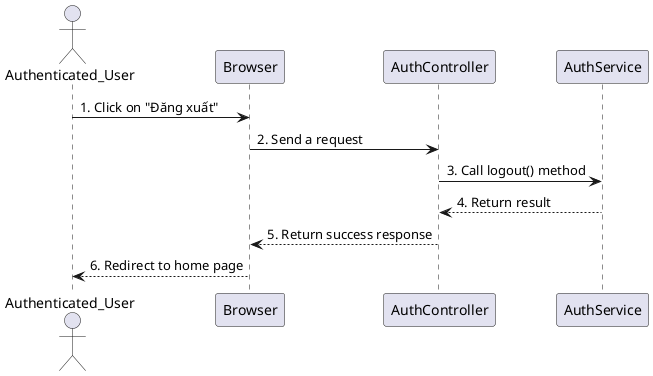 @startuml

actor Authenticated_User as user

participant Browser as a
participant AuthController as b
participant AuthService as c

user -> a: 1. Click on "Đăng xuất"
a -> b: 2. Send a request
b -> c: 3. Call logout() method
c --> b: 4. Return result
b --> a: 5. Return success response
a --> user: 6. Redirect to home page
@enduml